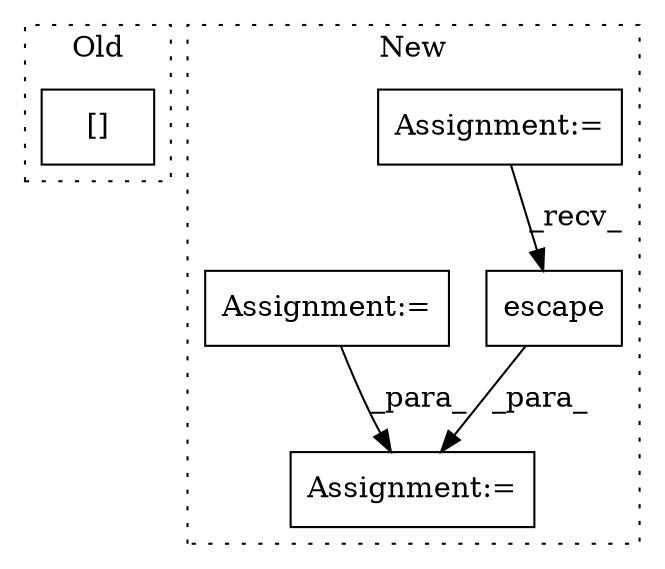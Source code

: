 digraph G {
subgraph cluster0 {
1 [label="[]" a="2" s="11351,11362" l="10,1" shape="box"];
label = "Old";
style="dotted";
}
subgraph cluster1 {
2 [label="escape" a="32" s="12376,12391" l="7,1" shape="box"];
3 [label="Assignment:=" a="7" s="11776" l="3" shape="box"];
4 [label="Assignment:=" a="7" s="12354" l="2" shape="box"];
5 [label="Assignment:=" a="7" s="12163" l="1" shape="box"];
label = "New";
style="dotted";
}
2 -> 4 [label="_para_"];
3 -> 2 [label="_recv_"];
5 -> 4 [label="_para_"];
}